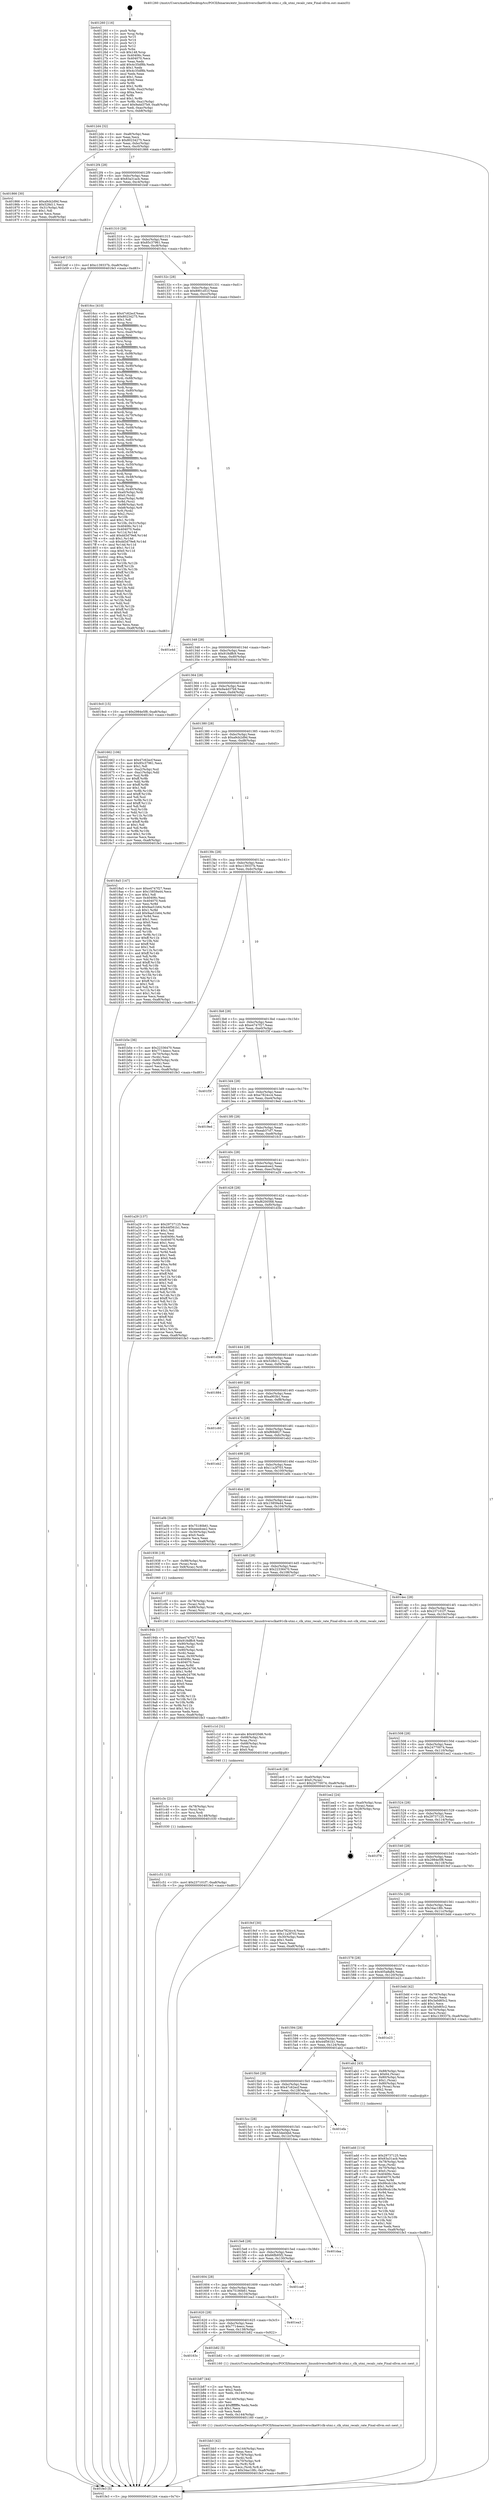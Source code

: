 digraph "0x401260" {
  label = "0x401260 (/mnt/c/Users/mathe/Desktop/tcc/POCII/binaries/extr_linuxdriversclkat91clk-utmi.c_clk_utmi_recalc_rate_Final-ollvm.out::main(0))"
  labelloc = "t"
  node[shape=record]

  Entry [label="",width=0.3,height=0.3,shape=circle,fillcolor=black,style=filled]
  "0x4012d4" [label="{
     0x4012d4 [32]\l
     | [instrs]\l
     &nbsp;&nbsp;0x4012d4 \<+6\>: mov -0xa8(%rbp),%eax\l
     &nbsp;&nbsp;0x4012da \<+2\>: mov %eax,%ecx\l
     &nbsp;&nbsp;0x4012dc \<+6\>: sub $0x80234275,%ecx\l
     &nbsp;&nbsp;0x4012e2 \<+6\>: mov %eax,-0xbc(%rbp)\l
     &nbsp;&nbsp;0x4012e8 \<+6\>: mov %ecx,-0xc0(%rbp)\l
     &nbsp;&nbsp;0x4012ee \<+6\>: je 0000000000401866 \<main+0x606\>\l
  }"]
  "0x401866" [label="{
     0x401866 [30]\l
     | [instrs]\l
     &nbsp;&nbsp;0x401866 \<+5\>: mov $0xa9cb2d9d,%eax\l
     &nbsp;&nbsp;0x40186b \<+5\>: mov $0x528d11,%ecx\l
     &nbsp;&nbsp;0x401870 \<+3\>: mov -0x31(%rbp),%dl\l
     &nbsp;&nbsp;0x401873 \<+3\>: test $0x1,%dl\l
     &nbsp;&nbsp;0x401876 \<+3\>: cmovne %ecx,%eax\l
     &nbsp;&nbsp;0x401879 \<+6\>: mov %eax,-0xa8(%rbp)\l
     &nbsp;&nbsp;0x40187f \<+5\>: jmp 0000000000401fe3 \<main+0xd83\>\l
  }"]
  "0x4012f4" [label="{
     0x4012f4 [28]\l
     | [instrs]\l
     &nbsp;&nbsp;0x4012f4 \<+5\>: jmp 00000000004012f9 \<main+0x99\>\l
     &nbsp;&nbsp;0x4012f9 \<+6\>: mov -0xbc(%rbp),%eax\l
     &nbsp;&nbsp;0x4012ff \<+5\>: sub $0x83a31acb,%eax\l
     &nbsp;&nbsp;0x401304 \<+6\>: mov %eax,-0xc4(%rbp)\l
     &nbsp;&nbsp;0x40130a \<+6\>: je 0000000000401b4f \<main+0x8ef\>\l
  }"]
  Exit [label="",width=0.3,height=0.3,shape=circle,fillcolor=black,style=filled,peripheries=2]
  "0x401b4f" [label="{
     0x401b4f [15]\l
     | [instrs]\l
     &nbsp;&nbsp;0x401b4f \<+10\>: movl $0xc139337b,-0xa8(%rbp)\l
     &nbsp;&nbsp;0x401b59 \<+5\>: jmp 0000000000401fe3 \<main+0xd83\>\l
  }"]
  "0x401310" [label="{
     0x401310 [28]\l
     | [instrs]\l
     &nbsp;&nbsp;0x401310 \<+5\>: jmp 0000000000401315 \<main+0xb5\>\l
     &nbsp;&nbsp;0x401315 \<+6\>: mov -0xbc(%rbp),%eax\l
     &nbsp;&nbsp;0x40131b \<+5\>: sub $0x85c37961,%eax\l
     &nbsp;&nbsp;0x401320 \<+6\>: mov %eax,-0xc8(%rbp)\l
     &nbsp;&nbsp;0x401326 \<+6\>: je 00000000004016cc \<main+0x46c\>\l
  }"]
  "0x401c51" [label="{
     0x401c51 [15]\l
     | [instrs]\l
     &nbsp;&nbsp;0x401c51 \<+10\>: movl $0x237101f7,-0xa8(%rbp)\l
     &nbsp;&nbsp;0x401c5b \<+5\>: jmp 0000000000401fe3 \<main+0xd83\>\l
  }"]
  "0x4016cc" [label="{
     0x4016cc [410]\l
     | [instrs]\l
     &nbsp;&nbsp;0x4016cc \<+5\>: mov $0x47c62ecf,%eax\l
     &nbsp;&nbsp;0x4016d1 \<+5\>: mov $0x80234275,%ecx\l
     &nbsp;&nbsp;0x4016d6 \<+2\>: mov $0x1,%dl\l
     &nbsp;&nbsp;0x4016d8 \<+3\>: mov %rsp,%rsi\l
     &nbsp;&nbsp;0x4016db \<+4\>: add $0xfffffffffffffff0,%rsi\l
     &nbsp;&nbsp;0x4016df \<+3\>: mov %rsi,%rsp\l
     &nbsp;&nbsp;0x4016e2 \<+7\>: mov %rsi,-0xa0(%rbp)\l
     &nbsp;&nbsp;0x4016e9 \<+3\>: mov %rsp,%rsi\l
     &nbsp;&nbsp;0x4016ec \<+4\>: add $0xfffffffffffffff0,%rsi\l
     &nbsp;&nbsp;0x4016f0 \<+3\>: mov %rsi,%rsp\l
     &nbsp;&nbsp;0x4016f3 \<+3\>: mov %rsp,%rdi\l
     &nbsp;&nbsp;0x4016f6 \<+4\>: add $0xfffffffffffffff0,%rdi\l
     &nbsp;&nbsp;0x4016fa \<+3\>: mov %rdi,%rsp\l
     &nbsp;&nbsp;0x4016fd \<+7\>: mov %rdi,-0x98(%rbp)\l
     &nbsp;&nbsp;0x401704 \<+3\>: mov %rsp,%rdi\l
     &nbsp;&nbsp;0x401707 \<+4\>: add $0xfffffffffffffff0,%rdi\l
     &nbsp;&nbsp;0x40170b \<+3\>: mov %rdi,%rsp\l
     &nbsp;&nbsp;0x40170e \<+7\>: mov %rdi,-0x90(%rbp)\l
     &nbsp;&nbsp;0x401715 \<+3\>: mov %rsp,%rdi\l
     &nbsp;&nbsp;0x401718 \<+4\>: add $0xfffffffffffffff0,%rdi\l
     &nbsp;&nbsp;0x40171c \<+3\>: mov %rdi,%rsp\l
     &nbsp;&nbsp;0x40171f \<+7\>: mov %rdi,-0x88(%rbp)\l
     &nbsp;&nbsp;0x401726 \<+3\>: mov %rsp,%rdi\l
     &nbsp;&nbsp;0x401729 \<+4\>: add $0xfffffffffffffff0,%rdi\l
     &nbsp;&nbsp;0x40172d \<+3\>: mov %rdi,%rsp\l
     &nbsp;&nbsp;0x401730 \<+4\>: mov %rdi,-0x80(%rbp)\l
     &nbsp;&nbsp;0x401734 \<+3\>: mov %rsp,%rdi\l
     &nbsp;&nbsp;0x401737 \<+4\>: add $0xfffffffffffffff0,%rdi\l
     &nbsp;&nbsp;0x40173b \<+3\>: mov %rdi,%rsp\l
     &nbsp;&nbsp;0x40173e \<+4\>: mov %rdi,-0x78(%rbp)\l
     &nbsp;&nbsp;0x401742 \<+3\>: mov %rsp,%rdi\l
     &nbsp;&nbsp;0x401745 \<+4\>: add $0xfffffffffffffff0,%rdi\l
     &nbsp;&nbsp;0x401749 \<+3\>: mov %rdi,%rsp\l
     &nbsp;&nbsp;0x40174c \<+4\>: mov %rdi,-0x70(%rbp)\l
     &nbsp;&nbsp;0x401750 \<+3\>: mov %rsp,%rdi\l
     &nbsp;&nbsp;0x401753 \<+4\>: add $0xfffffffffffffff0,%rdi\l
     &nbsp;&nbsp;0x401757 \<+3\>: mov %rdi,%rsp\l
     &nbsp;&nbsp;0x40175a \<+4\>: mov %rdi,-0x68(%rbp)\l
     &nbsp;&nbsp;0x40175e \<+3\>: mov %rsp,%rdi\l
     &nbsp;&nbsp;0x401761 \<+4\>: add $0xfffffffffffffff0,%rdi\l
     &nbsp;&nbsp;0x401765 \<+3\>: mov %rdi,%rsp\l
     &nbsp;&nbsp;0x401768 \<+4\>: mov %rdi,-0x60(%rbp)\l
     &nbsp;&nbsp;0x40176c \<+3\>: mov %rsp,%rdi\l
     &nbsp;&nbsp;0x40176f \<+4\>: add $0xfffffffffffffff0,%rdi\l
     &nbsp;&nbsp;0x401773 \<+3\>: mov %rdi,%rsp\l
     &nbsp;&nbsp;0x401776 \<+4\>: mov %rdi,-0x58(%rbp)\l
     &nbsp;&nbsp;0x40177a \<+3\>: mov %rsp,%rdi\l
     &nbsp;&nbsp;0x40177d \<+4\>: add $0xfffffffffffffff0,%rdi\l
     &nbsp;&nbsp;0x401781 \<+3\>: mov %rdi,%rsp\l
     &nbsp;&nbsp;0x401784 \<+4\>: mov %rdi,-0x50(%rbp)\l
     &nbsp;&nbsp;0x401788 \<+3\>: mov %rsp,%rdi\l
     &nbsp;&nbsp;0x40178b \<+4\>: add $0xfffffffffffffff0,%rdi\l
     &nbsp;&nbsp;0x40178f \<+3\>: mov %rdi,%rsp\l
     &nbsp;&nbsp;0x401792 \<+4\>: mov %rdi,-0x48(%rbp)\l
     &nbsp;&nbsp;0x401796 \<+3\>: mov %rsp,%rdi\l
     &nbsp;&nbsp;0x401799 \<+4\>: add $0xfffffffffffffff0,%rdi\l
     &nbsp;&nbsp;0x40179d \<+3\>: mov %rdi,%rsp\l
     &nbsp;&nbsp;0x4017a0 \<+4\>: mov %rdi,-0x40(%rbp)\l
     &nbsp;&nbsp;0x4017a4 \<+7\>: mov -0xa0(%rbp),%rdi\l
     &nbsp;&nbsp;0x4017ab \<+6\>: movl $0x0,(%rdi)\l
     &nbsp;&nbsp;0x4017b1 \<+7\>: mov -0xac(%rbp),%r8d\l
     &nbsp;&nbsp;0x4017b8 \<+3\>: mov %r8d,(%rsi)\l
     &nbsp;&nbsp;0x4017bb \<+7\>: mov -0x98(%rbp),%rdi\l
     &nbsp;&nbsp;0x4017c2 \<+7\>: mov -0xb8(%rbp),%r9\l
     &nbsp;&nbsp;0x4017c9 \<+3\>: mov %r9,(%rdi)\l
     &nbsp;&nbsp;0x4017cc \<+3\>: cmpl $0x2,(%rsi)\l
     &nbsp;&nbsp;0x4017cf \<+4\>: setne %r10b\l
     &nbsp;&nbsp;0x4017d3 \<+4\>: and $0x1,%r10b\l
     &nbsp;&nbsp;0x4017d7 \<+4\>: mov %r10b,-0x31(%rbp)\l
     &nbsp;&nbsp;0x4017db \<+8\>: mov 0x40406c,%r11d\l
     &nbsp;&nbsp;0x4017e3 \<+7\>: mov 0x404070,%ebx\l
     &nbsp;&nbsp;0x4017ea \<+3\>: mov %r11d,%r14d\l
     &nbsp;&nbsp;0x4017ed \<+7\>: add $0xdd3d79e8,%r14d\l
     &nbsp;&nbsp;0x4017f4 \<+4\>: sub $0x1,%r14d\l
     &nbsp;&nbsp;0x4017f8 \<+7\>: sub $0xdd3d79e8,%r14d\l
     &nbsp;&nbsp;0x4017ff \<+4\>: imul %r14d,%r11d\l
     &nbsp;&nbsp;0x401803 \<+4\>: and $0x1,%r11d\l
     &nbsp;&nbsp;0x401807 \<+4\>: cmp $0x0,%r11d\l
     &nbsp;&nbsp;0x40180b \<+4\>: sete %r10b\l
     &nbsp;&nbsp;0x40180f \<+3\>: cmp $0xa,%ebx\l
     &nbsp;&nbsp;0x401812 \<+4\>: setl %r15b\l
     &nbsp;&nbsp;0x401816 \<+3\>: mov %r10b,%r12b\l
     &nbsp;&nbsp;0x401819 \<+4\>: xor $0xff,%r12b\l
     &nbsp;&nbsp;0x40181d \<+3\>: mov %r15b,%r13b\l
     &nbsp;&nbsp;0x401820 \<+4\>: xor $0xff,%r13b\l
     &nbsp;&nbsp;0x401824 \<+3\>: xor $0x0,%dl\l
     &nbsp;&nbsp;0x401827 \<+3\>: mov %r12b,%sil\l
     &nbsp;&nbsp;0x40182a \<+4\>: and $0x0,%sil\l
     &nbsp;&nbsp;0x40182e \<+3\>: and %dl,%r10b\l
     &nbsp;&nbsp;0x401831 \<+3\>: mov %r13b,%dil\l
     &nbsp;&nbsp;0x401834 \<+4\>: and $0x0,%dil\l
     &nbsp;&nbsp;0x401838 \<+3\>: and %dl,%r15b\l
     &nbsp;&nbsp;0x40183b \<+3\>: or %r10b,%sil\l
     &nbsp;&nbsp;0x40183e \<+3\>: or %r15b,%dil\l
     &nbsp;&nbsp;0x401841 \<+3\>: xor %dil,%sil\l
     &nbsp;&nbsp;0x401844 \<+3\>: or %r13b,%r12b\l
     &nbsp;&nbsp;0x401847 \<+4\>: xor $0xff,%r12b\l
     &nbsp;&nbsp;0x40184b \<+3\>: or $0x0,%dl\l
     &nbsp;&nbsp;0x40184e \<+3\>: and %dl,%r12b\l
     &nbsp;&nbsp;0x401851 \<+3\>: or %r12b,%sil\l
     &nbsp;&nbsp;0x401854 \<+4\>: test $0x1,%sil\l
     &nbsp;&nbsp;0x401858 \<+3\>: cmovne %ecx,%eax\l
     &nbsp;&nbsp;0x40185b \<+6\>: mov %eax,-0xa8(%rbp)\l
     &nbsp;&nbsp;0x401861 \<+5\>: jmp 0000000000401fe3 \<main+0xd83\>\l
  }"]
  "0x40132c" [label="{
     0x40132c [28]\l
     | [instrs]\l
     &nbsp;&nbsp;0x40132c \<+5\>: jmp 0000000000401331 \<main+0xd1\>\l
     &nbsp;&nbsp;0x401331 \<+6\>: mov -0xbc(%rbp),%eax\l
     &nbsp;&nbsp;0x401337 \<+5\>: sub $0x8901d51f,%eax\l
     &nbsp;&nbsp;0x40133c \<+6\>: mov %eax,-0xcc(%rbp)\l
     &nbsp;&nbsp;0x401342 \<+6\>: je 0000000000401e4d \<main+0xbed\>\l
  }"]
  "0x401c3c" [label="{
     0x401c3c [21]\l
     | [instrs]\l
     &nbsp;&nbsp;0x401c3c \<+4\>: mov -0x78(%rbp),%rsi\l
     &nbsp;&nbsp;0x401c40 \<+3\>: mov (%rsi),%rsi\l
     &nbsp;&nbsp;0x401c43 \<+3\>: mov %rsi,%rdi\l
     &nbsp;&nbsp;0x401c46 \<+6\>: mov %eax,-0x148(%rbp)\l
     &nbsp;&nbsp;0x401c4c \<+5\>: call 0000000000401030 \<free@plt\>\l
     | [calls]\l
     &nbsp;&nbsp;0x401030 \{1\} (unknown)\l
  }"]
  "0x401e4d" [label="{
     0x401e4d\l
  }", style=dashed]
  "0x401348" [label="{
     0x401348 [28]\l
     | [instrs]\l
     &nbsp;&nbsp;0x401348 \<+5\>: jmp 000000000040134d \<main+0xed\>\l
     &nbsp;&nbsp;0x40134d \<+6\>: mov -0xbc(%rbp),%eax\l
     &nbsp;&nbsp;0x401353 \<+5\>: sub $0x918dffc9,%eax\l
     &nbsp;&nbsp;0x401358 \<+6\>: mov %eax,-0xd0(%rbp)\l
     &nbsp;&nbsp;0x40135e \<+6\>: je 00000000004019c0 \<main+0x760\>\l
  }"]
  "0x401c1d" [label="{
     0x401c1d [31]\l
     | [instrs]\l
     &nbsp;&nbsp;0x401c1d \<+10\>: movabs $0x4020d6,%rdi\l
     &nbsp;&nbsp;0x401c27 \<+4\>: mov -0x68(%rbp),%rsi\l
     &nbsp;&nbsp;0x401c2b \<+3\>: mov %rax,(%rsi)\l
     &nbsp;&nbsp;0x401c2e \<+4\>: mov -0x68(%rbp),%rax\l
     &nbsp;&nbsp;0x401c32 \<+3\>: mov (%rax),%rsi\l
     &nbsp;&nbsp;0x401c35 \<+2\>: mov $0x0,%al\l
     &nbsp;&nbsp;0x401c37 \<+5\>: call 0000000000401040 \<printf@plt\>\l
     | [calls]\l
     &nbsp;&nbsp;0x401040 \{1\} (unknown)\l
  }"]
  "0x4019c0" [label="{
     0x4019c0 [15]\l
     | [instrs]\l
     &nbsp;&nbsp;0x4019c0 \<+10\>: movl $0x2984e5f8,-0xa8(%rbp)\l
     &nbsp;&nbsp;0x4019ca \<+5\>: jmp 0000000000401fe3 \<main+0xd83\>\l
  }"]
  "0x401364" [label="{
     0x401364 [28]\l
     | [instrs]\l
     &nbsp;&nbsp;0x401364 \<+5\>: jmp 0000000000401369 \<main+0x109\>\l
     &nbsp;&nbsp;0x401369 \<+6\>: mov -0xbc(%rbp),%eax\l
     &nbsp;&nbsp;0x40136f \<+5\>: sub $0x9a4d37b9,%eax\l
     &nbsp;&nbsp;0x401374 \<+6\>: mov %eax,-0xd4(%rbp)\l
     &nbsp;&nbsp;0x40137a \<+6\>: je 0000000000401662 \<main+0x402\>\l
  }"]
  "0x401bb3" [label="{
     0x401bb3 [42]\l
     | [instrs]\l
     &nbsp;&nbsp;0x401bb3 \<+6\>: mov -0x144(%rbp),%ecx\l
     &nbsp;&nbsp;0x401bb9 \<+3\>: imul %eax,%ecx\l
     &nbsp;&nbsp;0x401bbc \<+4\>: mov -0x78(%rbp),%rdi\l
     &nbsp;&nbsp;0x401bc0 \<+3\>: mov (%rdi),%rdi\l
     &nbsp;&nbsp;0x401bc3 \<+4\>: mov -0x70(%rbp),%r8\l
     &nbsp;&nbsp;0x401bc7 \<+3\>: movslq (%r8),%r8\l
     &nbsp;&nbsp;0x401bca \<+4\>: mov %ecx,(%rdi,%r8,4)\l
     &nbsp;&nbsp;0x401bce \<+10\>: movl $0x34ac18fc,-0xa8(%rbp)\l
     &nbsp;&nbsp;0x401bd8 \<+5\>: jmp 0000000000401fe3 \<main+0xd83\>\l
  }"]
  "0x401662" [label="{
     0x401662 [106]\l
     | [instrs]\l
     &nbsp;&nbsp;0x401662 \<+5\>: mov $0x47c62ecf,%eax\l
     &nbsp;&nbsp;0x401667 \<+5\>: mov $0x85c37961,%ecx\l
     &nbsp;&nbsp;0x40166c \<+2\>: mov $0x1,%dl\l
     &nbsp;&nbsp;0x40166e \<+7\>: mov -0xa2(%rbp),%sil\l
     &nbsp;&nbsp;0x401675 \<+7\>: mov -0xa1(%rbp),%dil\l
     &nbsp;&nbsp;0x40167c \<+3\>: mov %sil,%r8b\l
     &nbsp;&nbsp;0x40167f \<+4\>: xor $0xff,%r8b\l
     &nbsp;&nbsp;0x401683 \<+3\>: mov %dil,%r9b\l
     &nbsp;&nbsp;0x401686 \<+4\>: xor $0xff,%r9b\l
     &nbsp;&nbsp;0x40168a \<+3\>: xor $0x1,%dl\l
     &nbsp;&nbsp;0x40168d \<+3\>: mov %r8b,%r10b\l
     &nbsp;&nbsp;0x401690 \<+4\>: and $0xff,%r10b\l
     &nbsp;&nbsp;0x401694 \<+3\>: and %dl,%sil\l
     &nbsp;&nbsp;0x401697 \<+3\>: mov %r9b,%r11b\l
     &nbsp;&nbsp;0x40169a \<+4\>: and $0xff,%r11b\l
     &nbsp;&nbsp;0x40169e \<+3\>: and %dl,%dil\l
     &nbsp;&nbsp;0x4016a1 \<+3\>: or %sil,%r10b\l
     &nbsp;&nbsp;0x4016a4 \<+3\>: or %dil,%r11b\l
     &nbsp;&nbsp;0x4016a7 \<+3\>: xor %r11b,%r10b\l
     &nbsp;&nbsp;0x4016aa \<+3\>: or %r9b,%r8b\l
     &nbsp;&nbsp;0x4016ad \<+4\>: xor $0xff,%r8b\l
     &nbsp;&nbsp;0x4016b1 \<+3\>: or $0x1,%dl\l
     &nbsp;&nbsp;0x4016b4 \<+3\>: and %dl,%r8b\l
     &nbsp;&nbsp;0x4016b7 \<+3\>: or %r8b,%r10b\l
     &nbsp;&nbsp;0x4016ba \<+4\>: test $0x1,%r10b\l
     &nbsp;&nbsp;0x4016be \<+3\>: cmovne %ecx,%eax\l
     &nbsp;&nbsp;0x4016c1 \<+6\>: mov %eax,-0xa8(%rbp)\l
     &nbsp;&nbsp;0x4016c7 \<+5\>: jmp 0000000000401fe3 \<main+0xd83\>\l
  }"]
  "0x401380" [label="{
     0x401380 [28]\l
     | [instrs]\l
     &nbsp;&nbsp;0x401380 \<+5\>: jmp 0000000000401385 \<main+0x125\>\l
     &nbsp;&nbsp;0x401385 \<+6\>: mov -0xbc(%rbp),%eax\l
     &nbsp;&nbsp;0x40138b \<+5\>: sub $0xa9cb2d9d,%eax\l
     &nbsp;&nbsp;0x401390 \<+6\>: mov %eax,-0xd8(%rbp)\l
     &nbsp;&nbsp;0x401396 \<+6\>: je 00000000004018a5 \<main+0x645\>\l
  }"]
  "0x401fe3" [label="{
     0x401fe3 [5]\l
     | [instrs]\l
     &nbsp;&nbsp;0x401fe3 \<+5\>: jmp 00000000004012d4 \<main+0x74\>\l
  }"]
  "0x401260" [label="{
     0x401260 [116]\l
     | [instrs]\l
     &nbsp;&nbsp;0x401260 \<+1\>: push %rbp\l
     &nbsp;&nbsp;0x401261 \<+3\>: mov %rsp,%rbp\l
     &nbsp;&nbsp;0x401264 \<+2\>: push %r15\l
     &nbsp;&nbsp;0x401266 \<+2\>: push %r14\l
     &nbsp;&nbsp;0x401268 \<+2\>: push %r13\l
     &nbsp;&nbsp;0x40126a \<+2\>: push %r12\l
     &nbsp;&nbsp;0x40126c \<+1\>: push %rbx\l
     &nbsp;&nbsp;0x40126d \<+7\>: sub $0x148,%rsp\l
     &nbsp;&nbsp;0x401274 \<+7\>: mov 0x40406c,%eax\l
     &nbsp;&nbsp;0x40127b \<+7\>: mov 0x404070,%ecx\l
     &nbsp;&nbsp;0x401282 \<+2\>: mov %eax,%edx\l
     &nbsp;&nbsp;0x401284 \<+6\>: add $0x4c35df8b,%edx\l
     &nbsp;&nbsp;0x40128a \<+3\>: sub $0x1,%edx\l
     &nbsp;&nbsp;0x40128d \<+6\>: sub $0x4c35df8b,%edx\l
     &nbsp;&nbsp;0x401293 \<+3\>: imul %edx,%eax\l
     &nbsp;&nbsp;0x401296 \<+3\>: and $0x1,%eax\l
     &nbsp;&nbsp;0x401299 \<+3\>: cmp $0x0,%eax\l
     &nbsp;&nbsp;0x40129c \<+4\>: sete %r8b\l
     &nbsp;&nbsp;0x4012a0 \<+4\>: and $0x1,%r8b\l
     &nbsp;&nbsp;0x4012a4 \<+7\>: mov %r8b,-0xa2(%rbp)\l
     &nbsp;&nbsp;0x4012ab \<+3\>: cmp $0xa,%ecx\l
     &nbsp;&nbsp;0x4012ae \<+4\>: setl %r8b\l
     &nbsp;&nbsp;0x4012b2 \<+4\>: and $0x1,%r8b\l
     &nbsp;&nbsp;0x4012b6 \<+7\>: mov %r8b,-0xa1(%rbp)\l
     &nbsp;&nbsp;0x4012bd \<+10\>: movl $0x9a4d37b9,-0xa8(%rbp)\l
     &nbsp;&nbsp;0x4012c7 \<+6\>: mov %edi,-0xac(%rbp)\l
     &nbsp;&nbsp;0x4012cd \<+7\>: mov %rsi,-0xb8(%rbp)\l
  }"]
  "0x401b87" [label="{
     0x401b87 [44]\l
     | [instrs]\l
     &nbsp;&nbsp;0x401b87 \<+2\>: xor %ecx,%ecx\l
     &nbsp;&nbsp;0x401b89 \<+5\>: mov $0x2,%edx\l
     &nbsp;&nbsp;0x401b8e \<+6\>: mov %edx,-0x140(%rbp)\l
     &nbsp;&nbsp;0x401b94 \<+1\>: cltd\l
     &nbsp;&nbsp;0x401b95 \<+6\>: mov -0x140(%rbp),%esi\l
     &nbsp;&nbsp;0x401b9b \<+2\>: idiv %esi\l
     &nbsp;&nbsp;0x401b9d \<+6\>: imul $0xfffffffe,%edx,%edx\l
     &nbsp;&nbsp;0x401ba3 \<+3\>: sub $0x1,%ecx\l
     &nbsp;&nbsp;0x401ba6 \<+2\>: sub %ecx,%edx\l
     &nbsp;&nbsp;0x401ba8 \<+6\>: mov %edx,-0x144(%rbp)\l
     &nbsp;&nbsp;0x401bae \<+5\>: call 0000000000401160 \<next_i\>\l
     | [calls]\l
     &nbsp;&nbsp;0x401160 \{1\} (/mnt/c/Users/mathe/Desktop/tcc/POCII/binaries/extr_linuxdriversclkat91clk-utmi.c_clk_utmi_recalc_rate_Final-ollvm.out::next_i)\l
  }"]
  "0x40163c" [label="{
     0x40163c\l
  }", style=dashed]
  "0x4018a5" [label="{
     0x4018a5 [147]\l
     | [instrs]\l
     &nbsp;&nbsp;0x4018a5 \<+5\>: mov $0xe4747f27,%eax\l
     &nbsp;&nbsp;0x4018aa \<+5\>: mov $0x15859a44,%ecx\l
     &nbsp;&nbsp;0x4018af \<+2\>: mov $0x1,%dl\l
     &nbsp;&nbsp;0x4018b1 \<+7\>: mov 0x40406c,%esi\l
     &nbsp;&nbsp;0x4018b8 \<+7\>: mov 0x404070,%edi\l
     &nbsp;&nbsp;0x4018bf \<+3\>: mov %esi,%r8d\l
     &nbsp;&nbsp;0x4018c2 \<+7\>: sub $0x9aa51b64,%r8d\l
     &nbsp;&nbsp;0x4018c9 \<+4\>: sub $0x1,%r8d\l
     &nbsp;&nbsp;0x4018cd \<+7\>: add $0x9aa51b64,%r8d\l
     &nbsp;&nbsp;0x4018d4 \<+4\>: imul %r8d,%esi\l
     &nbsp;&nbsp;0x4018d8 \<+3\>: and $0x1,%esi\l
     &nbsp;&nbsp;0x4018db \<+3\>: cmp $0x0,%esi\l
     &nbsp;&nbsp;0x4018de \<+4\>: sete %r9b\l
     &nbsp;&nbsp;0x4018e2 \<+3\>: cmp $0xa,%edi\l
     &nbsp;&nbsp;0x4018e5 \<+4\>: setl %r10b\l
     &nbsp;&nbsp;0x4018e9 \<+3\>: mov %r9b,%r11b\l
     &nbsp;&nbsp;0x4018ec \<+4\>: xor $0xff,%r11b\l
     &nbsp;&nbsp;0x4018f0 \<+3\>: mov %r10b,%bl\l
     &nbsp;&nbsp;0x4018f3 \<+3\>: xor $0xff,%bl\l
     &nbsp;&nbsp;0x4018f6 \<+3\>: xor $0x1,%dl\l
     &nbsp;&nbsp;0x4018f9 \<+3\>: mov %r11b,%r14b\l
     &nbsp;&nbsp;0x4018fc \<+4\>: and $0xff,%r14b\l
     &nbsp;&nbsp;0x401900 \<+3\>: and %dl,%r9b\l
     &nbsp;&nbsp;0x401903 \<+3\>: mov %bl,%r15b\l
     &nbsp;&nbsp;0x401906 \<+4\>: and $0xff,%r15b\l
     &nbsp;&nbsp;0x40190a \<+3\>: and %dl,%r10b\l
     &nbsp;&nbsp;0x40190d \<+3\>: or %r9b,%r14b\l
     &nbsp;&nbsp;0x401910 \<+3\>: or %r10b,%r15b\l
     &nbsp;&nbsp;0x401913 \<+3\>: xor %r15b,%r14b\l
     &nbsp;&nbsp;0x401916 \<+3\>: or %bl,%r11b\l
     &nbsp;&nbsp;0x401919 \<+4\>: xor $0xff,%r11b\l
     &nbsp;&nbsp;0x40191d \<+3\>: or $0x1,%dl\l
     &nbsp;&nbsp;0x401920 \<+3\>: and %dl,%r11b\l
     &nbsp;&nbsp;0x401923 \<+3\>: or %r11b,%r14b\l
     &nbsp;&nbsp;0x401926 \<+4\>: test $0x1,%r14b\l
     &nbsp;&nbsp;0x40192a \<+3\>: cmovne %ecx,%eax\l
     &nbsp;&nbsp;0x40192d \<+6\>: mov %eax,-0xa8(%rbp)\l
     &nbsp;&nbsp;0x401933 \<+5\>: jmp 0000000000401fe3 \<main+0xd83\>\l
  }"]
  "0x40139c" [label="{
     0x40139c [28]\l
     | [instrs]\l
     &nbsp;&nbsp;0x40139c \<+5\>: jmp 00000000004013a1 \<main+0x141\>\l
     &nbsp;&nbsp;0x4013a1 \<+6\>: mov -0xbc(%rbp),%eax\l
     &nbsp;&nbsp;0x4013a7 \<+5\>: sub $0xc139337b,%eax\l
     &nbsp;&nbsp;0x4013ac \<+6\>: mov %eax,-0xdc(%rbp)\l
     &nbsp;&nbsp;0x4013b2 \<+6\>: je 0000000000401b5e \<main+0x8fe\>\l
  }"]
  "0x401b82" [label="{
     0x401b82 [5]\l
     | [instrs]\l
     &nbsp;&nbsp;0x401b82 \<+5\>: call 0000000000401160 \<next_i\>\l
     | [calls]\l
     &nbsp;&nbsp;0x401160 \{1\} (/mnt/c/Users/mathe/Desktop/tcc/POCII/binaries/extr_linuxdriversclkat91clk-utmi.c_clk_utmi_recalc_rate_Final-ollvm.out::next_i)\l
  }"]
  "0x401b5e" [label="{
     0x401b5e [36]\l
     | [instrs]\l
     &nbsp;&nbsp;0x401b5e \<+5\>: mov $0x22336470,%eax\l
     &nbsp;&nbsp;0x401b63 \<+5\>: mov $0x7714eecc,%ecx\l
     &nbsp;&nbsp;0x401b68 \<+4\>: mov -0x70(%rbp),%rdx\l
     &nbsp;&nbsp;0x401b6c \<+2\>: mov (%rdx),%esi\l
     &nbsp;&nbsp;0x401b6e \<+4\>: mov -0x80(%rbp),%rdx\l
     &nbsp;&nbsp;0x401b72 \<+2\>: cmp (%rdx),%esi\l
     &nbsp;&nbsp;0x401b74 \<+3\>: cmovl %ecx,%eax\l
     &nbsp;&nbsp;0x401b77 \<+6\>: mov %eax,-0xa8(%rbp)\l
     &nbsp;&nbsp;0x401b7d \<+5\>: jmp 0000000000401fe3 \<main+0xd83\>\l
  }"]
  "0x4013b8" [label="{
     0x4013b8 [28]\l
     | [instrs]\l
     &nbsp;&nbsp;0x4013b8 \<+5\>: jmp 00000000004013bd \<main+0x15d\>\l
     &nbsp;&nbsp;0x4013bd \<+6\>: mov -0xbc(%rbp),%eax\l
     &nbsp;&nbsp;0x4013c3 \<+5\>: sub $0xe4747f27,%eax\l
     &nbsp;&nbsp;0x4013c8 \<+6\>: mov %eax,-0xe0(%rbp)\l
     &nbsp;&nbsp;0x4013ce \<+6\>: je 0000000000401f3f \<main+0xcdf\>\l
  }"]
  "0x401620" [label="{
     0x401620 [28]\l
     | [instrs]\l
     &nbsp;&nbsp;0x401620 \<+5\>: jmp 0000000000401625 \<main+0x3c5\>\l
     &nbsp;&nbsp;0x401625 \<+6\>: mov -0xbc(%rbp),%eax\l
     &nbsp;&nbsp;0x40162b \<+5\>: sub $0x7714eecc,%eax\l
     &nbsp;&nbsp;0x401630 \<+6\>: mov %eax,-0x138(%rbp)\l
     &nbsp;&nbsp;0x401636 \<+6\>: je 0000000000401b82 \<main+0x922\>\l
  }"]
  "0x401f3f" [label="{
     0x401f3f\l
  }", style=dashed]
  "0x4013d4" [label="{
     0x4013d4 [28]\l
     | [instrs]\l
     &nbsp;&nbsp;0x4013d4 \<+5\>: jmp 00000000004013d9 \<main+0x179\>\l
     &nbsp;&nbsp;0x4013d9 \<+6\>: mov -0xbc(%rbp),%eax\l
     &nbsp;&nbsp;0x4013df \<+5\>: sub $0xe7824cc4,%eax\l
     &nbsp;&nbsp;0x4013e4 \<+6\>: mov %eax,-0xe4(%rbp)\l
     &nbsp;&nbsp;0x4013ea \<+6\>: je 00000000004019ed \<main+0x78d\>\l
  }"]
  "0x401ea3" [label="{
     0x401ea3\l
  }", style=dashed]
  "0x4019ed" [label="{
     0x4019ed\l
  }", style=dashed]
  "0x4013f0" [label="{
     0x4013f0 [28]\l
     | [instrs]\l
     &nbsp;&nbsp;0x4013f0 \<+5\>: jmp 00000000004013f5 \<main+0x195\>\l
     &nbsp;&nbsp;0x4013f5 \<+6\>: mov -0xbc(%rbp),%eax\l
     &nbsp;&nbsp;0x4013fb \<+5\>: sub $0xeab37cf7,%eax\l
     &nbsp;&nbsp;0x401400 \<+6\>: mov %eax,-0xe8(%rbp)\l
     &nbsp;&nbsp;0x401406 \<+6\>: je 0000000000401fc3 \<main+0xd63\>\l
  }"]
  "0x401604" [label="{
     0x401604 [28]\l
     | [instrs]\l
     &nbsp;&nbsp;0x401604 \<+5\>: jmp 0000000000401609 \<main+0x3a9\>\l
     &nbsp;&nbsp;0x401609 \<+6\>: mov -0xbc(%rbp),%eax\l
     &nbsp;&nbsp;0x40160f \<+5\>: sub $0x75180b61,%eax\l
     &nbsp;&nbsp;0x401614 \<+6\>: mov %eax,-0x134(%rbp)\l
     &nbsp;&nbsp;0x40161a \<+6\>: je 0000000000401ea3 \<main+0xc43\>\l
  }"]
  "0x401fc3" [label="{
     0x401fc3\l
  }", style=dashed]
  "0x40140c" [label="{
     0x40140c [28]\l
     | [instrs]\l
     &nbsp;&nbsp;0x40140c \<+5\>: jmp 0000000000401411 \<main+0x1b1\>\l
     &nbsp;&nbsp;0x401411 \<+6\>: mov -0xbc(%rbp),%eax\l
     &nbsp;&nbsp;0x401417 \<+5\>: sub $0xeeedcee2,%eax\l
     &nbsp;&nbsp;0x40141c \<+6\>: mov %eax,-0xec(%rbp)\l
     &nbsp;&nbsp;0x401422 \<+6\>: je 0000000000401a29 \<main+0x7c9\>\l
  }"]
  "0x401ca8" [label="{
     0x401ca8\l
  }", style=dashed]
  "0x401a29" [label="{
     0x401a29 [137]\l
     | [instrs]\l
     &nbsp;&nbsp;0x401a29 \<+5\>: mov $0x29737125,%eax\l
     &nbsp;&nbsp;0x401a2e \<+5\>: mov $0x44f561b1,%ecx\l
     &nbsp;&nbsp;0x401a33 \<+2\>: mov $0x1,%dl\l
     &nbsp;&nbsp;0x401a35 \<+2\>: xor %esi,%esi\l
     &nbsp;&nbsp;0x401a37 \<+7\>: mov 0x40406c,%edi\l
     &nbsp;&nbsp;0x401a3e \<+8\>: mov 0x404070,%r8d\l
     &nbsp;&nbsp;0x401a46 \<+3\>: sub $0x1,%esi\l
     &nbsp;&nbsp;0x401a49 \<+3\>: mov %edi,%r9d\l
     &nbsp;&nbsp;0x401a4c \<+3\>: add %esi,%r9d\l
     &nbsp;&nbsp;0x401a4f \<+4\>: imul %r9d,%edi\l
     &nbsp;&nbsp;0x401a53 \<+3\>: and $0x1,%edi\l
     &nbsp;&nbsp;0x401a56 \<+3\>: cmp $0x0,%edi\l
     &nbsp;&nbsp;0x401a59 \<+4\>: sete %r10b\l
     &nbsp;&nbsp;0x401a5d \<+4\>: cmp $0xa,%r8d\l
     &nbsp;&nbsp;0x401a61 \<+4\>: setl %r11b\l
     &nbsp;&nbsp;0x401a65 \<+3\>: mov %r10b,%bl\l
     &nbsp;&nbsp;0x401a68 \<+3\>: xor $0xff,%bl\l
     &nbsp;&nbsp;0x401a6b \<+3\>: mov %r11b,%r14b\l
     &nbsp;&nbsp;0x401a6e \<+4\>: xor $0xff,%r14b\l
     &nbsp;&nbsp;0x401a72 \<+3\>: xor $0x1,%dl\l
     &nbsp;&nbsp;0x401a75 \<+3\>: mov %bl,%r15b\l
     &nbsp;&nbsp;0x401a78 \<+4\>: and $0xff,%r15b\l
     &nbsp;&nbsp;0x401a7c \<+3\>: and %dl,%r10b\l
     &nbsp;&nbsp;0x401a7f \<+3\>: mov %r14b,%r12b\l
     &nbsp;&nbsp;0x401a82 \<+4\>: and $0xff,%r12b\l
     &nbsp;&nbsp;0x401a86 \<+3\>: and %dl,%r11b\l
     &nbsp;&nbsp;0x401a89 \<+3\>: or %r10b,%r15b\l
     &nbsp;&nbsp;0x401a8c \<+3\>: or %r11b,%r12b\l
     &nbsp;&nbsp;0x401a8f \<+3\>: xor %r12b,%r15b\l
     &nbsp;&nbsp;0x401a92 \<+3\>: or %r14b,%bl\l
     &nbsp;&nbsp;0x401a95 \<+3\>: xor $0xff,%bl\l
     &nbsp;&nbsp;0x401a98 \<+3\>: or $0x1,%dl\l
     &nbsp;&nbsp;0x401a9b \<+2\>: and %dl,%bl\l
     &nbsp;&nbsp;0x401a9d \<+3\>: or %bl,%r15b\l
     &nbsp;&nbsp;0x401aa0 \<+4\>: test $0x1,%r15b\l
     &nbsp;&nbsp;0x401aa4 \<+3\>: cmovne %ecx,%eax\l
     &nbsp;&nbsp;0x401aa7 \<+6\>: mov %eax,-0xa8(%rbp)\l
     &nbsp;&nbsp;0x401aad \<+5\>: jmp 0000000000401fe3 \<main+0xd83\>\l
  }"]
  "0x401428" [label="{
     0x401428 [28]\l
     | [instrs]\l
     &nbsp;&nbsp;0x401428 \<+5\>: jmp 000000000040142d \<main+0x1cd\>\l
     &nbsp;&nbsp;0x40142d \<+6\>: mov -0xbc(%rbp),%eax\l
     &nbsp;&nbsp;0x401433 \<+5\>: sub $0xf6200568,%eax\l
     &nbsp;&nbsp;0x401438 \<+6\>: mov %eax,-0xf0(%rbp)\l
     &nbsp;&nbsp;0x40143e \<+6\>: je 0000000000401d3b \<main+0xadb\>\l
  }"]
  "0x4015e8" [label="{
     0x4015e8 [28]\l
     | [instrs]\l
     &nbsp;&nbsp;0x4015e8 \<+5\>: jmp 00000000004015ed \<main+0x38d\>\l
     &nbsp;&nbsp;0x4015ed \<+6\>: mov -0xbc(%rbp),%eax\l
     &nbsp;&nbsp;0x4015f3 \<+5\>: sub $0x66fb95f2,%eax\l
     &nbsp;&nbsp;0x4015f8 \<+6\>: mov %eax,-0x130(%rbp)\l
     &nbsp;&nbsp;0x4015fe \<+6\>: je 0000000000401ca8 \<main+0xa48\>\l
  }"]
  "0x401d3b" [label="{
     0x401d3b\l
  }", style=dashed]
  "0x401444" [label="{
     0x401444 [28]\l
     | [instrs]\l
     &nbsp;&nbsp;0x401444 \<+5\>: jmp 0000000000401449 \<main+0x1e9\>\l
     &nbsp;&nbsp;0x401449 \<+6\>: mov -0xbc(%rbp),%eax\l
     &nbsp;&nbsp;0x40144f \<+5\>: sub $0x528d11,%eax\l
     &nbsp;&nbsp;0x401454 \<+6\>: mov %eax,-0xf4(%rbp)\l
     &nbsp;&nbsp;0x40145a \<+6\>: je 0000000000401884 \<main+0x624\>\l
  }"]
  "0x401daa" [label="{
     0x401daa\l
  }", style=dashed]
  "0x401884" [label="{
     0x401884\l
  }", style=dashed]
  "0x401460" [label="{
     0x401460 [28]\l
     | [instrs]\l
     &nbsp;&nbsp;0x401460 \<+5\>: jmp 0000000000401465 \<main+0x205\>\l
     &nbsp;&nbsp;0x401465 \<+6\>: mov -0xbc(%rbp),%eax\l
     &nbsp;&nbsp;0x40146b \<+5\>: sub $0xa903b1,%eax\l
     &nbsp;&nbsp;0x401470 \<+6\>: mov %eax,-0xf8(%rbp)\l
     &nbsp;&nbsp;0x401476 \<+6\>: je 0000000000401c60 \<main+0xa00\>\l
  }"]
  "0x4015cc" [label="{
     0x4015cc [28]\l
     | [instrs]\l
     &nbsp;&nbsp;0x4015cc \<+5\>: jmp 00000000004015d1 \<main+0x371\>\l
     &nbsp;&nbsp;0x4015d1 \<+6\>: mov -0xbc(%rbp),%eax\l
     &nbsp;&nbsp;0x4015d7 \<+5\>: sub $0x53ded4bd,%eax\l
     &nbsp;&nbsp;0x4015dc \<+6\>: mov %eax,-0x12c(%rbp)\l
     &nbsp;&nbsp;0x4015e2 \<+6\>: je 0000000000401daa \<main+0xb4a\>\l
  }"]
  "0x401c60" [label="{
     0x401c60\l
  }", style=dashed]
  "0x40147c" [label="{
     0x40147c [28]\l
     | [instrs]\l
     &nbsp;&nbsp;0x40147c \<+5\>: jmp 0000000000401481 \<main+0x221\>\l
     &nbsp;&nbsp;0x401481 \<+6\>: mov -0xbc(%rbp),%eax\l
     &nbsp;&nbsp;0x401487 \<+5\>: sub $0xf69d827,%eax\l
     &nbsp;&nbsp;0x40148c \<+6\>: mov %eax,-0xfc(%rbp)\l
     &nbsp;&nbsp;0x401492 \<+6\>: je 0000000000401eb2 \<main+0xc52\>\l
  }"]
  "0x401efa" [label="{
     0x401efa\l
  }", style=dashed]
  "0x401eb2" [label="{
     0x401eb2\l
  }", style=dashed]
  "0x401498" [label="{
     0x401498 [28]\l
     | [instrs]\l
     &nbsp;&nbsp;0x401498 \<+5\>: jmp 000000000040149d \<main+0x23d\>\l
     &nbsp;&nbsp;0x40149d \<+6\>: mov -0xbc(%rbp),%eax\l
     &nbsp;&nbsp;0x4014a3 \<+5\>: sub $0x11a3f703,%eax\l
     &nbsp;&nbsp;0x4014a8 \<+6\>: mov %eax,-0x100(%rbp)\l
     &nbsp;&nbsp;0x4014ae \<+6\>: je 0000000000401a0b \<main+0x7ab\>\l
  }"]
  "0x401add" [label="{
     0x401add [114]\l
     | [instrs]\l
     &nbsp;&nbsp;0x401add \<+5\>: mov $0x29737125,%ecx\l
     &nbsp;&nbsp;0x401ae2 \<+5\>: mov $0x83a31acb,%edx\l
     &nbsp;&nbsp;0x401ae7 \<+4\>: mov -0x78(%rbp),%rdi\l
     &nbsp;&nbsp;0x401aeb \<+3\>: mov %rax,(%rdi)\l
     &nbsp;&nbsp;0x401aee \<+4\>: mov -0x70(%rbp),%rax\l
     &nbsp;&nbsp;0x401af2 \<+6\>: movl $0x0,(%rax)\l
     &nbsp;&nbsp;0x401af8 \<+7\>: mov 0x40406c,%esi\l
     &nbsp;&nbsp;0x401aff \<+8\>: mov 0x404070,%r8d\l
     &nbsp;&nbsp;0x401b07 \<+3\>: mov %esi,%r9d\l
     &nbsp;&nbsp;0x401b0a \<+7\>: add $0x99cdc18e,%r9d\l
     &nbsp;&nbsp;0x401b11 \<+4\>: sub $0x1,%r9d\l
     &nbsp;&nbsp;0x401b15 \<+7\>: sub $0x99cdc18e,%r9d\l
     &nbsp;&nbsp;0x401b1c \<+4\>: imul %r9d,%esi\l
     &nbsp;&nbsp;0x401b20 \<+3\>: and $0x1,%esi\l
     &nbsp;&nbsp;0x401b23 \<+3\>: cmp $0x0,%esi\l
     &nbsp;&nbsp;0x401b26 \<+4\>: sete %r10b\l
     &nbsp;&nbsp;0x401b2a \<+4\>: cmp $0xa,%r8d\l
     &nbsp;&nbsp;0x401b2e \<+4\>: setl %r11b\l
     &nbsp;&nbsp;0x401b32 \<+3\>: mov %r10b,%bl\l
     &nbsp;&nbsp;0x401b35 \<+3\>: and %r11b,%bl\l
     &nbsp;&nbsp;0x401b38 \<+3\>: xor %r11b,%r10b\l
     &nbsp;&nbsp;0x401b3b \<+3\>: or %r10b,%bl\l
     &nbsp;&nbsp;0x401b3e \<+3\>: test $0x1,%bl\l
     &nbsp;&nbsp;0x401b41 \<+3\>: cmovne %edx,%ecx\l
     &nbsp;&nbsp;0x401b44 \<+6\>: mov %ecx,-0xa8(%rbp)\l
     &nbsp;&nbsp;0x401b4a \<+5\>: jmp 0000000000401fe3 \<main+0xd83\>\l
  }"]
  "0x401a0b" [label="{
     0x401a0b [30]\l
     | [instrs]\l
     &nbsp;&nbsp;0x401a0b \<+5\>: mov $0x75180b61,%eax\l
     &nbsp;&nbsp;0x401a10 \<+5\>: mov $0xeeedcee2,%ecx\l
     &nbsp;&nbsp;0x401a15 \<+3\>: mov -0x30(%rbp),%edx\l
     &nbsp;&nbsp;0x401a18 \<+3\>: cmp $0x0,%edx\l
     &nbsp;&nbsp;0x401a1b \<+3\>: cmove %ecx,%eax\l
     &nbsp;&nbsp;0x401a1e \<+6\>: mov %eax,-0xa8(%rbp)\l
     &nbsp;&nbsp;0x401a24 \<+5\>: jmp 0000000000401fe3 \<main+0xd83\>\l
  }"]
  "0x4014b4" [label="{
     0x4014b4 [28]\l
     | [instrs]\l
     &nbsp;&nbsp;0x4014b4 \<+5\>: jmp 00000000004014b9 \<main+0x259\>\l
     &nbsp;&nbsp;0x4014b9 \<+6\>: mov -0xbc(%rbp),%eax\l
     &nbsp;&nbsp;0x4014bf \<+5\>: sub $0x15859a44,%eax\l
     &nbsp;&nbsp;0x4014c4 \<+6\>: mov %eax,-0x104(%rbp)\l
     &nbsp;&nbsp;0x4014ca \<+6\>: je 0000000000401938 \<main+0x6d8\>\l
  }"]
  "0x4015b0" [label="{
     0x4015b0 [28]\l
     | [instrs]\l
     &nbsp;&nbsp;0x4015b0 \<+5\>: jmp 00000000004015b5 \<main+0x355\>\l
     &nbsp;&nbsp;0x4015b5 \<+6\>: mov -0xbc(%rbp),%eax\l
     &nbsp;&nbsp;0x4015bb \<+5\>: sub $0x47c62ecf,%eax\l
     &nbsp;&nbsp;0x4015c0 \<+6\>: mov %eax,-0x128(%rbp)\l
     &nbsp;&nbsp;0x4015c6 \<+6\>: je 0000000000401efa \<main+0xc9a\>\l
  }"]
  "0x401938" [label="{
     0x401938 [19]\l
     | [instrs]\l
     &nbsp;&nbsp;0x401938 \<+7\>: mov -0x98(%rbp),%rax\l
     &nbsp;&nbsp;0x40193f \<+3\>: mov (%rax),%rax\l
     &nbsp;&nbsp;0x401942 \<+4\>: mov 0x8(%rax),%rdi\l
     &nbsp;&nbsp;0x401946 \<+5\>: call 0000000000401060 \<atoi@plt\>\l
     | [calls]\l
     &nbsp;&nbsp;0x401060 \{1\} (unknown)\l
  }"]
  "0x4014d0" [label="{
     0x4014d0 [28]\l
     | [instrs]\l
     &nbsp;&nbsp;0x4014d0 \<+5\>: jmp 00000000004014d5 \<main+0x275\>\l
     &nbsp;&nbsp;0x4014d5 \<+6\>: mov -0xbc(%rbp),%eax\l
     &nbsp;&nbsp;0x4014db \<+5\>: sub $0x22336470,%eax\l
     &nbsp;&nbsp;0x4014e0 \<+6\>: mov %eax,-0x108(%rbp)\l
     &nbsp;&nbsp;0x4014e6 \<+6\>: je 0000000000401c07 \<main+0x9a7\>\l
  }"]
  "0x40194b" [label="{
     0x40194b [117]\l
     | [instrs]\l
     &nbsp;&nbsp;0x40194b \<+5\>: mov $0xe4747f27,%ecx\l
     &nbsp;&nbsp;0x401950 \<+5\>: mov $0x918dffc9,%edx\l
     &nbsp;&nbsp;0x401955 \<+7\>: mov -0x90(%rbp),%rdi\l
     &nbsp;&nbsp;0x40195c \<+2\>: mov %eax,(%rdi)\l
     &nbsp;&nbsp;0x40195e \<+7\>: mov -0x90(%rbp),%rdi\l
     &nbsp;&nbsp;0x401965 \<+2\>: mov (%rdi),%eax\l
     &nbsp;&nbsp;0x401967 \<+3\>: mov %eax,-0x30(%rbp)\l
     &nbsp;&nbsp;0x40196a \<+7\>: mov 0x40406c,%eax\l
     &nbsp;&nbsp;0x401971 \<+7\>: mov 0x404070,%esi\l
     &nbsp;&nbsp;0x401978 \<+3\>: mov %eax,%r8d\l
     &nbsp;&nbsp;0x40197b \<+7\>: add $0xe6e24706,%r8d\l
     &nbsp;&nbsp;0x401982 \<+4\>: sub $0x1,%r8d\l
     &nbsp;&nbsp;0x401986 \<+7\>: sub $0xe6e24706,%r8d\l
     &nbsp;&nbsp;0x40198d \<+4\>: imul %r8d,%eax\l
     &nbsp;&nbsp;0x401991 \<+3\>: and $0x1,%eax\l
     &nbsp;&nbsp;0x401994 \<+3\>: cmp $0x0,%eax\l
     &nbsp;&nbsp;0x401997 \<+4\>: sete %r9b\l
     &nbsp;&nbsp;0x40199b \<+3\>: cmp $0xa,%esi\l
     &nbsp;&nbsp;0x40199e \<+4\>: setl %r10b\l
     &nbsp;&nbsp;0x4019a2 \<+3\>: mov %r9b,%r11b\l
     &nbsp;&nbsp;0x4019a5 \<+3\>: and %r10b,%r11b\l
     &nbsp;&nbsp;0x4019a8 \<+3\>: xor %r10b,%r9b\l
     &nbsp;&nbsp;0x4019ab \<+3\>: or %r9b,%r11b\l
     &nbsp;&nbsp;0x4019ae \<+4\>: test $0x1,%r11b\l
     &nbsp;&nbsp;0x4019b2 \<+3\>: cmovne %edx,%ecx\l
     &nbsp;&nbsp;0x4019b5 \<+6\>: mov %ecx,-0xa8(%rbp)\l
     &nbsp;&nbsp;0x4019bb \<+5\>: jmp 0000000000401fe3 \<main+0xd83\>\l
  }"]
  "0x401ab2" [label="{
     0x401ab2 [43]\l
     | [instrs]\l
     &nbsp;&nbsp;0x401ab2 \<+7\>: mov -0x88(%rbp),%rax\l
     &nbsp;&nbsp;0x401ab9 \<+7\>: movq $0x64,(%rax)\l
     &nbsp;&nbsp;0x401ac0 \<+4\>: mov -0x80(%rbp),%rax\l
     &nbsp;&nbsp;0x401ac4 \<+6\>: movl $0x1,(%rax)\l
     &nbsp;&nbsp;0x401aca \<+4\>: mov -0x80(%rbp),%rax\l
     &nbsp;&nbsp;0x401ace \<+3\>: movslq (%rax),%rax\l
     &nbsp;&nbsp;0x401ad1 \<+4\>: shl $0x2,%rax\l
     &nbsp;&nbsp;0x401ad5 \<+3\>: mov %rax,%rdi\l
     &nbsp;&nbsp;0x401ad8 \<+5\>: call 0000000000401050 \<malloc@plt\>\l
     | [calls]\l
     &nbsp;&nbsp;0x401050 \{1\} (unknown)\l
  }"]
  "0x401c07" [label="{
     0x401c07 [22]\l
     | [instrs]\l
     &nbsp;&nbsp;0x401c07 \<+4\>: mov -0x78(%rbp),%rax\l
     &nbsp;&nbsp;0x401c0b \<+3\>: mov (%rax),%rdi\l
     &nbsp;&nbsp;0x401c0e \<+7\>: mov -0x88(%rbp),%rax\l
     &nbsp;&nbsp;0x401c15 \<+3\>: mov (%rax),%rsi\l
     &nbsp;&nbsp;0x401c18 \<+5\>: call 0000000000401240 \<clk_utmi_recalc_rate\>\l
     | [calls]\l
     &nbsp;&nbsp;0x401240 \{1\} (/mnt/c/Users/mathe/Desktop/tcc/POCII/binaries/extr_linuxdriversclkat91clk-utmi.c_clk_utmi_recalc_rate_Final-ollvm.out::clk_utmi_recalc_rate)\l
  }"]
  "0x4014ec" [label="{
     0x4014ec [28]\l
     | [instrs]\l
     &nbsp;&nbsp;0x4014ec \<+5\>: jmp 00000000004014f1 \<main+0x291\>\l
     &nbsp;&nbsp;0x4014f1 \<+6\>: mov -0xbc(%rbp),%eax\l
     &nbsp;&nbsp;0x4014f7 \<+5\>: sub $0x237101f7,%eax\l
     &nbsp;&nbsp;0x4014fc \<+6\>: mov %eax,-0x10c(%rbp)\l
     &nbsp;&nbsp;0x401502 \<+6\>: je 0000000000401ec6 \<main+0xc66\>\l
  }"]
  "0x401594" [label="{
     0x401594 [28]\l
     | [instrs]\l
     &nbsp;&nbsp;0x401594 \<+5\>: jmp 0000000000401599 \<main+0x339\>\l
     &nbsp;&nbsp;0x401599 \<+6\>: mov -0xbc(%rbp),%eax\l
     &nbsp;&nbsp;0x40159f \<+5\>: sub $0x44f561b1,%eax\l
     &nbsp;&nbsp;0x4015a4 \<+6\>: mov %eax,-0x124(%rbp)\l
     &nbsp;&nbsp;0x4015aa \<+6\>: je 0000000000401ab2 \<main+0x852\>\l
  }"]
  "0x401ec6" [label="{
     0x401ec6 [28]\l
     | [instrs]\l
     &nbsp;&nbsp;0x401ec6 \<+7\>: mov -0xa0(%rbp),%rax\l
     &nbsp;&nbsp;0x401ecd \<+6\>: movl $0x0,(%rax)\l
     &nbsp;&nbsp;0x401ed3 \<+10\>: movl $0x24770074,-0xa8(%rbp)\l
     &nbsp;&nbsp;0x401edd \<+5\>: jmp 0000000000401fe3 \<main+0xd83\>\l
  }"]
  "0x401508" [label="{
     0x401508 [28]\l
     | [instrs]\l
     &nbsp;&nbsp;0x401508 \<+5\>: jmp 000000000040150d \<main+0x2ad\>\l
     &nbsp;&nbsp;0x40150d \<+6\>: mov -0xbc(%rbp),%eax\l
     &nbsp;&nbsp;0x401513 \<+5\>: sub $0x24770074,%eax\l
     &nbsp;&nbsp;0x401518 \<+6\>: mov %eax,-0x110(%rbp)\l
     &nbsp;&nbsp;0x40151e \<+6\>: je 0000000000401ee2 \<main+0xc82\>\l
  }"]
  "0x401e23" [label="{
     0x401e23\l
  }", style=dashed]
  "0x401ee2" [label="{
     0x401ee2 [24]\l
     | [instrs]\l
     &nbsp;&nbsp;0x401ee2 \<+7\>: mov -0xa0(%rbp),%rax\l
     &nbsp;&nbsp;0x401ee9 \<+2\>: mov (%rax),%eax\l
     &nbsp;&nbsp;0x401eeb \<+4\>: lea -0x28(%rbp),%rsp\l
     &nbsp;&nbsp;0x401eef \<+1\>: pop %rbx\l
     &nbsp;&nbsp;0x401ef0 \<+2\>: pop %r12\l
     &nbsp;&nbsp;0x401ef2 \<+2\>: pop %r13\l
     &nbsp;&nbsp;0x401ef4 \<+2\>: pop %r14\l
     &nbsp;&nbsp;0x401ef6 \<+2\>: pop %r15\l
     &nbsp;&nbsp;0x401ef8 \<+1\>: pop %rbp\l
     &nbsp;&nbsp;0x401ef9 \<+1\>: ret\l
  }"]
  "0x401524" [label="{
     0x401524 [28]\l
     | [instrs]\l
     &nbsp;&nbsp;0x401524 \<+5\>: jmp 0000000000401529 \<main+0x2c9\>\l
     &nbsp;&nbsp;0x401529 \<+6\>: mov -0xbc(%rbp),%eax\l
     &nbsp;&nbsp;0x40152f \<+5\>: sub $0x29737125,%eax\l
     &nbsp;&nbsp;0x401534 \<+6\>: mov %eax,-0x114(%rbp)\l
     &nbsp;&nbsp;0x40153a \<+6\>: je 0000000000401f78 \<main+0xd18\>\l
  }"]
  "0x401578" [label="{
     0x401578 [28]\l
     | [instrs]\l
     &nbsp;&nbsp;0x401578 \<+5\>: jmp 000000000040157d \<main+0x31d\>\l
     &nbsp;&nbsp;0x40157d \<+6\>: mov -0xbc(%rbp),%eax\l
     &nbsp;&nbsp;0x401583 \<+5\>: sub $0x405a8a84,%eax\l
     &nbsp;&nbsp;0x401588 \<+6\>: mov %eax,-0x120(%rbp)\l
     &nbsp;&nbsp;0x40158e \<+6\>: je 0000000000401e23 \<main+0xbc3\>\l
  }"]
  "0x401f78" [label="{
     0x401f78\l
  }", style=dashed]
  "0x401540" [label="{
     0x401540 [28]\l
     | [instrs]\l
     &nbsp;&nbsp;0x401540 \<+5\>: jmp 0000000000401545 \<main+0x2e5\>\l
     &nbsp;&nbsp;0x401545 \<+6\>: mov -0xbc(%rbp),%eax\l
     &nbsp;&nbsp;0x40154b \<+5\>: sub $0x2984e5f8,%eax\l
     &nbsp;&nbsp;0x401550 \<+6\>: mov %eax,-0x118(%rbp)\l
     &nbsp;&nbsp;0x401556 \<+6\>: je 00000000004019cf \<main+0x76f\>\l
  }"]
  "0x401bdd" [label="{
     0x401bdd [42]\l
     | [instrs]\l
     &nbsp;&nbsp;0x401bdd \<+4\>: mov -0x70(%rbp),%rax\l
     &nbsp;&nbsp;0x401be1 \<+2\>: mov (%rax),%ecx\l
     &nbsp;&nbsp;0x401be3 \<+6\>: add $0x3a0d65c2,%ecx\l
     &nbsp;&nbsp;0x401be9 \<+3\>: add $0x1,%ecx\l
     &nbsp;&nbsp;0x401bec \<+6\>: sub $0x3a0d65c2,%ecx\l
     &nbsp;&nbsp;0x401bf2 \<+4\>: mov -0x70(%rbp),%rax\l
     &nbsp;&nbsp;0x401bf6 \<+2\>: mov %ecx,(%rax)\l
     &nbsp;&nbsp;0x401bf8 \<+10\>: movl $0xc139337b,-0xa8(%rbp)\l
     &nbsp;&nbsp;0x401c02 \<+5\>: jmp 0000000000401fe3 \<main+0xd83\>\l
  }"]
  "0x4019cf" [label="{
     0x4019cf [30]\l
     | [instrs]\l
     &nbsp;&nbsp;0x4019cf \<+5\>: mov $0xe7824cc4,%eax\l
     &nbsp;&nbsp;0x4019d4 \<+5\>: mov $0x11a3f703,%ecx\l
     &nbsp;&nbsp;0x4019d9 \<+3\>: mov -0x30(%rbp),%edx\l
     &nbsp;&nbsp;0x4019dc \<+3\>: cmp $0x1,%edx\l
     &nbsp;&nbsp;0x4019df \<+3\>: cmovl %ecx,%eax\l
     &nbsp;&nbsp;0x4019e2 \<+6\>: mov %eax,-0xa8(%rbp)\l
     &nbsp;&nbsp;0x4019e8 \<+5\>: jmp 0000000000401fe3 \<main+0xd83\>\l
  }"]
  "0x40155c" [label="{
     0x40155c [28]\l
     | [instrs]\l
     &nbsp;&nbsp;0x40155c \<+5\>: jmp 0000000000401561 \<main+0x301\>\l
     &nbsp;&nbsp;0x401561 \<+6\>: mov -0xbc(%rbp),%eax\l
     &nbsp;&nbsp;0x401567 \<+5\>: sub $0x34ac18fc,%eax\l
     &nbsp;&nbsp;0x40156c \<+6\>: mov %eax,-0x11c(%rbp)\l
     &nbsp;&nbsp;0x401572 \<+6\>: je 0000000000401bdd \<main+0x97d\>\l
  }"]
  Entry -> "0x401260" [label=" 1"]
  "0x4012d4" -> "0x401866" [label=" 1"]
  "0x4012d4" -> "0x4012f4" [label=" 17"]
  "0x401ee2" -> Exit [label=" 1"]
  "0x4012f4" -> "0x401b4f" [label=" 1"]
  "0x4012f4" -> "0x401310" [label=" 16"]
  "0x401ec6" -> "0x401fe3" [label=" 1"]
  "0x401310" -> "0x4016cc" [label=" 1"]
  "0x401310" -> "0x40132c" [label=" 15"]
  "0x401c51" -> "0x401fe3" [label=" 1"]
  "0x40132c" -> "0x401e4d" [label=" 0"]
  "0x40132c" -> "0x401348" [label=" 15"]
  "0x401c3c" -> "0x401c51" [label=" 1"]
  "0x401348" -> "0x4019c0" [label=" 1"]
  "0x401348" -> "0x401364" [label=" 14"]
  "0x401c1d" -> "0x401c3c" [label=" 1"]
  "0x401364" -> "0x401662" [label=" 1"]
  "0x401364" -> "0x401380" [label=" 13"]
  "0x401662" -> "0x401fe3" [label=" 1"]
  "0x401260" -> "0x4012d4" [label=" 1"]
  "0x401fe3" -> "0x4012d4" [label=" 17"]
  "0x401c07" -> "0x401c1d" [label=" 1"]
  "0x4016cc" -> "0x401fe3" [label=" 1"]
  "0x401866" -> "0x401fe3" [label=" 1"]
  "0x401bdd" -> "0x401fe3" [label=" 1"]
  "0x401380" -> "0x4018a5" [label=" 1"]
  "0x401380" -> "0x40139c" [label=" 12"]
  "0x4018a5" -> "0x401fe3" [label=" 1"]
  "0x401bb3" -> "0x401fe3" [label=" 1"]
  "0x40139c" -> "0x401b5e" [label=" 2"]
  "0x40139c" -> "0x4013b8" [label=" 10"]
  "0x401b87" -> "0x401bb3" [label=" 1"]
  "0x4013b8" -> "0x401f3f" [label=" 0"]
  "0x4013b8" -> "0x4013d4" [label=" 10"]
  "0x401620" -> "0x40163c" [label=" 0"]
  "0x4013d4" -> "0x4019ed" [label=" 0"]
  "0x4013d4" -> "0x4013f0" [label=" 10"]
  "0x401620" -> "0x401b82" [label=" 1"]
  "0x4013f0" -> "0x401fc3" [label=" 0"]
  "0x4013f0" -> "0x40140c" [label=" 10"]
  "0x401604" -> "0x401620" [label=" 1"]
  "0x40140c" -> "0x401a29" [label=" 1"]
  "0x40140c" -> "0x401428" [label=" 9"]
  "0x401604" -> "0x401ea3" [label=" 0"]
  "0x401428" -> "0x401d3b" [label=" 0"]
  "0x401428" -> "0x401444" [label=" 9"]
  "0x4015e8" -> "0x401604" [label=" 1"]
  "0x401444" -> "0x401884" [label=" 0"]
  "0x401444" -> "0x401460" [label=" 9"]
  "0x4015e8" -> "0x401ca8" [label=" 0"]
  "0x401460" -> "0x401c60" [label=" 0"]
  "0x401460" -> "0x40147c" [label=" 9"]
  "0x4015cc" -> "0x4015e8" [label=" 1"]
  "0x40147c" -> "0x401eb2" [label=" 0"]
  "0x40147c" -> "0x401498" [label=" 9"]
  "0x4015cc" -> "0x401daa" [label=" 0"]
  "0x401498" -> "0x401a0b" [label=" 1"]
  "0x401498" -> "0x4014b4" [label=" 8"]
  "0x4015b0" -> "0x4015cc" [label=" 1"]
  "0x4014b4" -> "0x401938" [label=" 1"]
  "0x4014b4" -> "0x4014d0" [label=" 7"]
  "0x401938" -> "0x40194b" [label=" 1"]
  "0x40194b" -> "0x401fe3" [label=" 1"]
  "0x4019c0" -> "0x401fe3" [label=" 1"]
  "0x4015b0" -> "0x401efa" [label=" 0"]
  "0x4014d0" -> "0x401c07" [label=" 1"]
  "0x4014d0" -> "0x4014ec" [label=" 6"]
  "0x401b82" -> "0x401b87" [label=" 1"]
  "0x4014ec" -> "0x401ec6" [label=" 1"]
  "0x4014ec" -> "0x401508" [label=" 5"]
  "0x401b4f" -> "0x401fe3" [label=" 1"]
  "0x401508" -> "0x401ee2" [label=" 1"]
  "0x401508" -> "0x401524" [label=" 4"]
  "0x401add" -> "0x401fe3" [label=" 1"]
  "0x401524" -> "0x401f78" [label=" 0"]
  "0x401524" -> "0x401540" [label=" 4"]
  "0x401594" -> "0x4015b0" [label=" 1"]
  "0x401540" -> "0x4019cf" [label=" 1"]
  "0x401540" -> "0x40155c" [label=" 3"]
  "0x4019cf" -> "0x401fe3" [label=" 1"]
  "0x401a0b" -> "0x401fe3" [label=" 1"]
  "0x401a29" -> "0x401fe3" [label=" 1"]
  "0x401594" -> "0x401ab2" [label=" 1"]
  "0x40155c" -> "0x401bdd" [label=" 1"]
  "0x40155c" -> "0x401578" [label=" 2"]
  "0x401ab2" -> "0x401add" [label=" 1"]
  "0x401578" -> "0x401e23" [label=" 0"]
  "0x401578" -> "0x401594" [label=" 2"]
  "0x401b5e" -> "0x401fe3" [label=" 2"]
}
